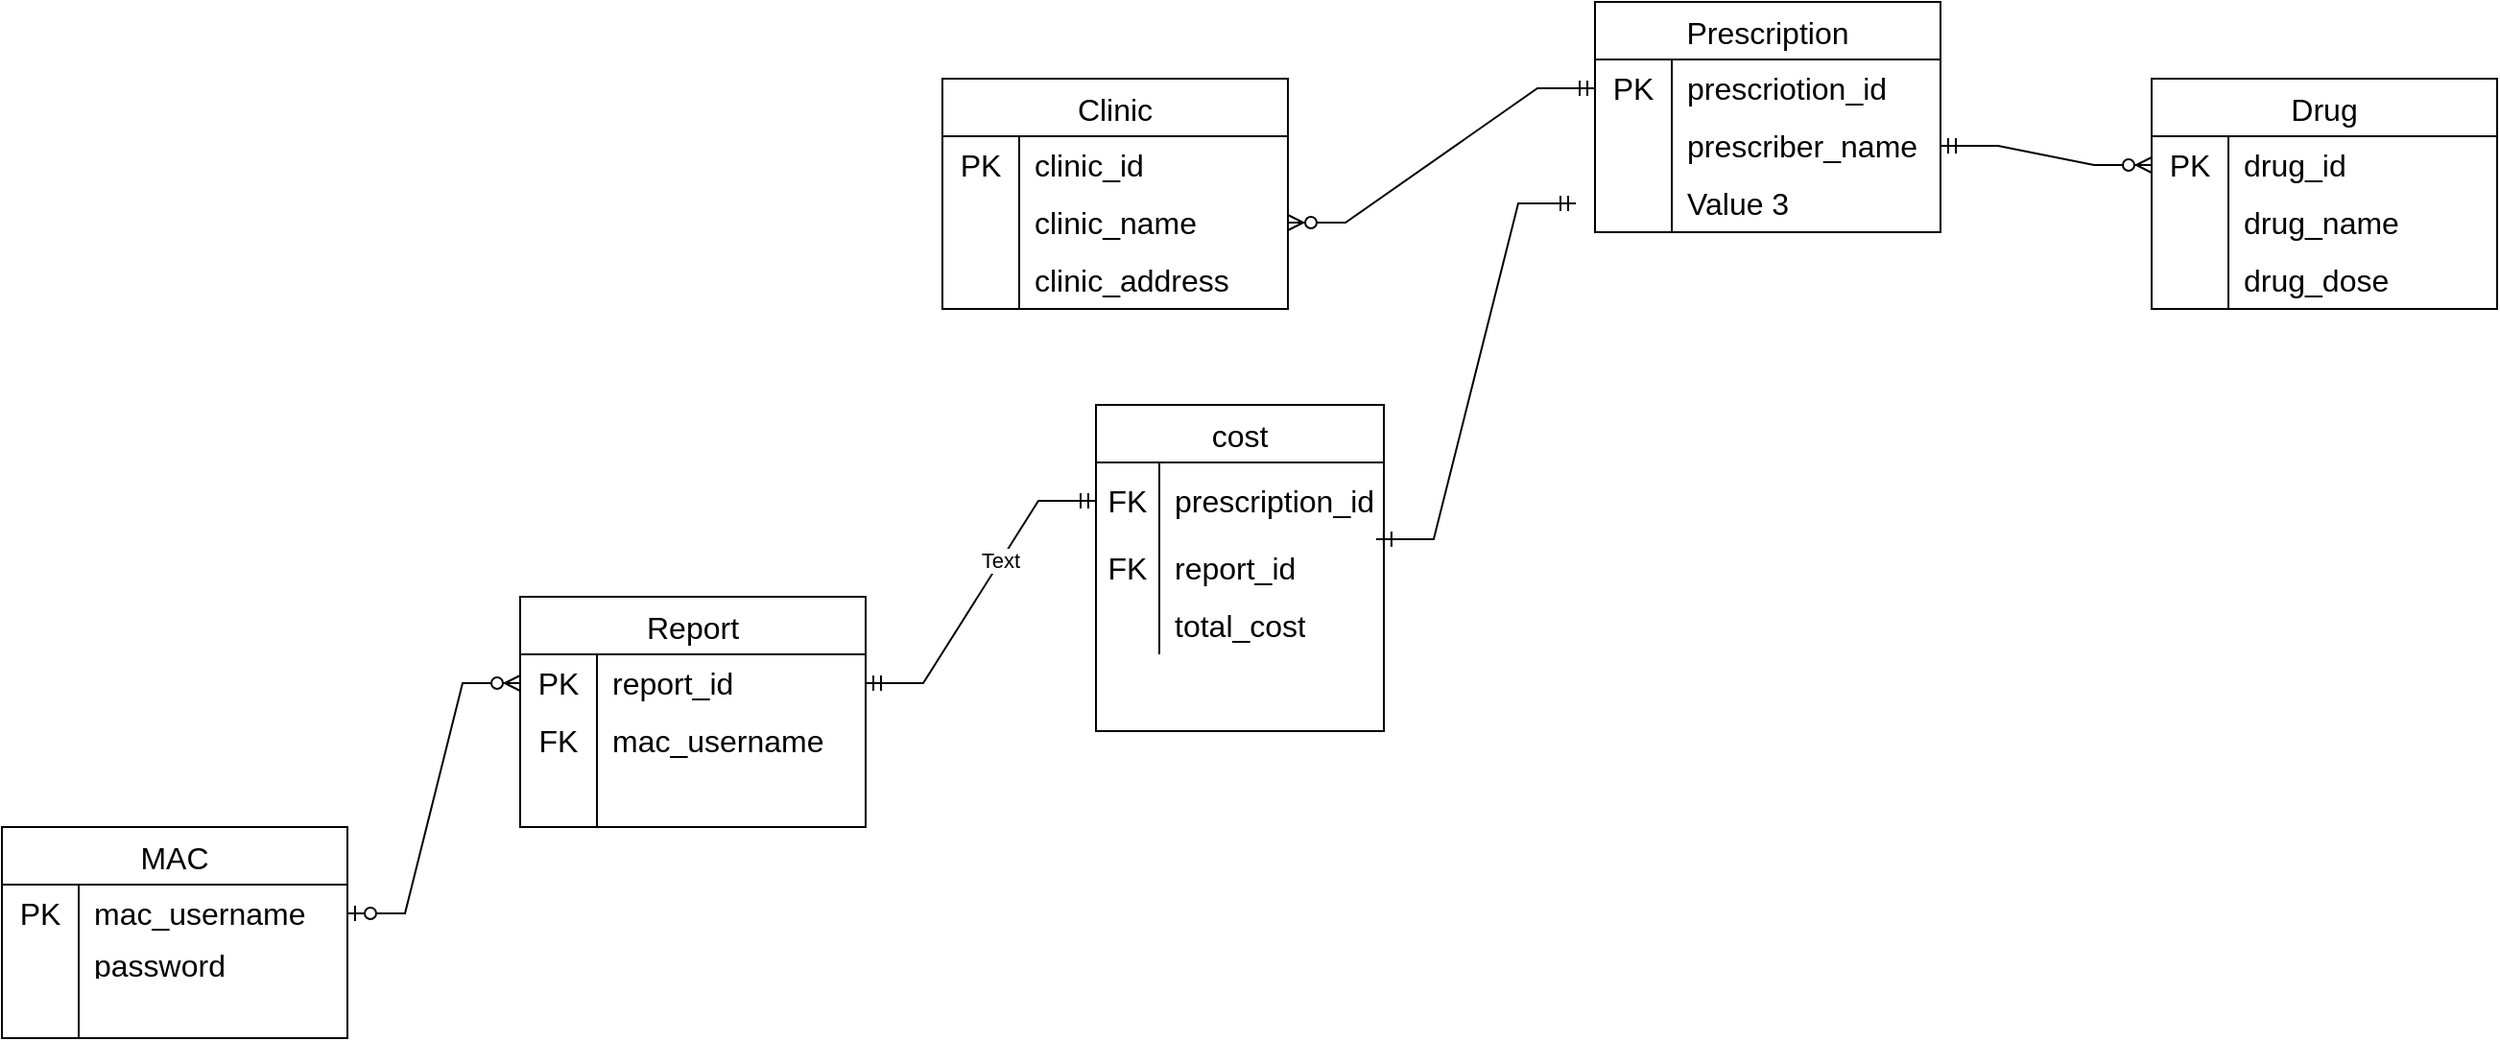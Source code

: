<mxfile version="21.6.9" type="github">
  <diagram name="Page-1" id="TGU5VF88odxVw6meizL3">
    <mxGraphModel dx="2950" dy="1084" grid="1" gridSize="10" guides="1" tooltips="1" connect="1" arrows="1" fold="1" page="1" pageScale="1" pageWidth="850" pageHeight="1100" math="0" shadow="0">
      <root>
        <mxCell id="0" />
        <mxCell id="1" parent="0" />
        <mxCell id="j0plcb7G9ApuMpNmYa-s-8" value="" style="edgeStyle=entityRelationEdgeStyle;fontSize=12;html=1;endArrow=ERzeroToMany;startArrow=ERmandOne;rounded=0;exitX=0;exitY=0.5;exitDx=0;exitDy=0;entryX=1;entryY=0.5;entryDx=0;entryDy=0;" edge="1" parent="1" source="j0plcb7G9ApuMpNmYa-s-77" target="j0plcb7G9ApuMpNmYa-s-23">
          <mxGeometry width="100" height="100" relative="1" as="geometry">
            <mxPoint x="370" y="145" as="sourcePoint" />
            <mxPoint x="200" y="200.0" as="targetPoint" />
            <Array as="points">
              <mxPoint x="100" y="50" />
              <mxPoint x="200" y="200" />
            </Array>
          </mxGeometry>
        </mxCell>
        <mxCell id="j0plcb7G9ApuMpNmYa-s-10" value="" style="edgeStyle=entityRelationEdgeStyle;fontSize=12;html=1;endArrow=ERzeroToMany;startArrow=ERmandOne;rounded=0;exitX=1;exitY=0.5;exitDx=0;exitDy=0;entryX=0;entryY=0.5;entryDx=0;entryDy=0;" edge="1" parent="1" source="j0plcb7G9ApuMpNmYa-s-80" target="j0plcb7G9ApuMpNmYa-s-30">
          <mxGeometry width="100" height="100" relative="1" as="geometry">
            <mxPoint x="478.02" y="162.78" as="sourcePoint" />
            <mxPoint x="650" y="190.0" as="targetPoint" />
            <Array as="points">
              <mxPoint x="390" y="77.5" />
              <mxPoint x="490" y="227.5" />
            </Array>
          </mxGeometry>
        </mxCell>
        <mxCell id="j0plcb7G9ApuMpNmYa-s-13" value="" style="edgeStyle=entityRelationEdgeStyle;fontSize=12;html=1;endArrow=ERmandOne;startArrow=ERmandOne;rounded=0;exitX=0.973;exitY=0;exitDx=0;exitDy=0;exitPerimeter=0;" edge="1" parent="1" source="j0plcb7G9ApuMpNmYa-s-44">
          <mxGeometry width="100" height="100" relative="1" as="geometry">
            <mxPoint x="510" y="350" as="sourcePoint" />
            <mxPoint x="350" y="215" as="targetPoint" />
          </mxGeometry>
        </mxCell>
        <mxCell id="j0plcb7G9ApuMpNmYa-s-14" value="" style="edgeStyle=entityRelationEdgeStyle;fontSize=12;html=1;endArrow=ERmandOne;startArrow=ERmandOne;rounded=0;entryX=0;entryY=0.5;entryDx=0;entryDy=0;exitX=1;exitY=0.5;exitDx=0;exitDy=0;" edge="1" parent="1" source="j0plcb7G9ApuMpNmYa-s-54" target="j0plcb7G9ApuMpNmYa-s-41">
          <mxGeometry width="100" height="100" relative="1" as="geometry">
            <mxPoint x="230" y="515" as="sourcePoint" />
            <mxPoint x="356.4" y="372.44" as="targetPoint" />
          </mxGeometry>
        </mxCell>
        <mxCell id="j0plcb7G9ApuMpNmYa-s-52" value="Text" style="edgeLabel;html=1;align=center;verticalAlign=middle;resizable=0;points=[];" vertex="1" connectable="0" parent="j0plcb7G9ApuMpNmYa-s-14">
          <mxGeometry x="0.227" y="1" relative="1" as="geometry">
            <mxPoint as="offset" />
          </mxGeometry>
        </mxCell>
        <mxCell id="j0plcb7G9ApuMpNmYa-s-19" value="Clinic" style="shape=table;startSize=30;container=1;collapsible=0;childLayout=tableLayout;fixedRows=1;rowLines=0;fontStyle=0;strokeColor=default;fontSize=16;" vertex="1" parent="1">
          <mxGeometry x="20" y="150" width="180" height="120" as="geometry" />
        </mxCell>
        <mxCell id="j0plcb7G9ApuMpNmYa-s-20" value="" style="shape=tableRow;horizontal=0;startSize=0;swimlaneHead=0;swimlaneBody=0;top=0;left=0;bottom=0;right=0;collapsible=0;dropTarget=0;fillColor=none;points=[[0,0.5],[1,0.5]];portConstraint=eastwest;strokeColor=inherit;fontSize=16;" vertex="1" parent="j0plcb7G9ApuMpNmYa-s-19">
          <mxGeometry y="30" width="180" height="30" as="geometry" />
        </mxCell>
        <mxCell id="j0plcb7G9ApuMpNmYa-s-21" value="PK" style="shape=partialRectangle;html=1;whiteSpace=wrap;connectable=0;fillColor=none;top=0;left=0;bottom=0;right=0;overflow=hidden;pointerEvents=1;strokeColor=inherit;fontSize=16;" vertex="1" parent="j0plcb7G9ApuMpNmYa-s-20">
          <mxGeometry width="40" height="30" as="geometry">
            <mxRectangle width="40" height="30" as="alternateBounds" />
          </mxGeometry>
        </mxCell>
        <mxCell id="j0plcb7G9ApuMpNmYa-s-22" value="clinic_id" style="shape=partialRectangle;html=1;whiteSpace=wrap;connectable=0;fillColor=none;top=0;left=0;bottom=0;right=0;align=left;spacingLeft=6;overflow=hidden;strokeColor=inherit;fontSize=16;" vertex="1" parent="j0plcb7G9ApuMpNmYa-s-20">
          <mxGeometry x="40" width="140" height="30" as="geometry">
            <mxRectangle width="140" height="30" as="alternateBounds" />
          </mxGeometry>
        </mxCell>
        <mxCell id="j0plcb7G9ApuMpNmYa-s-23" value="" style="shape=tableRow;horizontal=0;startSize=0;swimlaneHead=0;swimlaneBody=0;top=0;left=0;bottom=0;right=0;collapsible=0;dropTarget=0;fillColor=none;points=[[0,0.5],[1,0.5]];portConstraint=eastwest;strokeColor=inherit;fontSize=16;" vertex="1" parent="j0plcb7G9ApuMpNmYa-s-19">
          <mxGeometry y="60" width="180" height="30" as="geometry" />
        </mxCell>
        <mxCell id="j0plcb7G9ApuMpNmYa-s-24" value="" style="shape=partialRectangle;html=1;whiteSpace=wrap;connectable=0;fillColor=none;top=0;left=0;bottom=0;right=0;overflow=hidden;strokeColor=inherit;fontSize=16;" vertex="1" parent="j0plcb7G9ApuMpNmYa-s-23">
          <mxGeometry width="40" height="30" as="geometry">
            <mxRectangle width="40" height="30" as="alternateBounds" />
          </mxGeometry>
        </mxCell>
        <mxCell id="j0plcb7G9ApuMpNmYa-s-25" value="clinic_name" style="shape=partialRectangle;html=1;whiteSpace=wrap;connectable=0;fillColor=none;top=0;left=0;bottom=0;right=0;align=left;spacingLeft=6;overflow=hidden;strokeColor=inherit;fontSize=16;" vertex="1" parent="j0plcb7G9ApuMpNmYa-s-23">
          <mxGeometry x="40" width="140" height="30" as="geometry">
            <mxRectangle width="140" height="30" as="alternateBounds" />
          </mxGeometry>
        </mxCell>
        <mxCell id="j0plcb7G9ApuMpNmYa-s-26" value="" style="shape=tableRow;horizontal=0;startSize=0;swimlaneHead=0;swimlaneBody=0;top=0;left=0;bottom=0;right=0;collapsible=0;dropTarget=0;fillColor=none;points=[[0,0.5],[1,0.5]];portConstraint=eastwest;strokeColor=inherit;fontSize=16;" vertex="1" parent="j0plcb7G9ApuMpNmYa-s-19">
          <mxGeometry y="90" width="180" height="30" as="geometry" />
        </mxCell>
        <mxCell id="j0plcb7G9ApuMpNmYa-s-27" value="" style="shape=partialRectangle;html=1;whiteSpace=wrap;connectable=0;fillColor=none;top=0;left=0;bottom=0;right=0;overflow=hidden;strokeColor=inherit;fontSize=16;" vertex="1" parent="j0plcb7G9ApuMpNmYa-s-26">
          <mxGeometry width="40" height="30" as="geometry">
            <mxRectangle width="40" height="30" as="alternateBounds" />
          </mxGeometry>
        </mxCell>
        <mxCell id="j0plcb7G9ApuMpNmYa-s-28" value="clinic_address" style="shape=partialRectangle;html=1;whiteSpace=wrap;connectable=0;fillColor=none;top=0;left=0;bottom=0;right=0;align=left;spacingLeft=6;overflow=hidden;strokeColor=inherit;fontSize=16;" vertex="1" parent="j0plcb7G9ApuMpNmYa-s-26">
          <mxGeometry x="40" width="140" height="30" as="geometry">
            <mxRectangle width="140" height="30" as="alternateBounds" />
          </mxGeometry>
        </mxCell>
        <mxCell id="j0plcb7G9ApuMpNmYa-s-29" value="Drug" style="shape=table;startSize=30;container=1;collapsible=0;childLayout=tableLayout;fixedRows=1;rowLines=0;fontStyle=0;strokeColor=default;fontSize=16;" vertex="1" parent="1">
          <mxGeometry x="650" y="150" width="180" height="120" as="geometry" />
        </mxCell>
        <mxCell id="j0plcb7G9ApuMpNmYa-s-30" value="" style="shape=tableRow;horizontal=0;startSize=0;swimlaneHead=0;swimlaneBody=0;top=0;left=0;bottom=0;right=0;collapsible=0;dropTarget=0;fillColor=none;points=[[0,0.5],[1,0.5]];portConstraint=eastwest;strokeColor=inherit;fontSize=16;" vertex="1" parent="j0plcb7G9ApuMpNmYa-s-29">
          <mxGeometry y="30" width="180" height="30" as="geometry" />
        </mxCell>
        <mxCell id="j0plcb7G9ApuMpNmYa-s-31" value="PK" style="shape=partialRectangle;html=1;whiteSpace=wrap;connectable=0;fillColor=none;top=0;left=0;bottom=0;right=0;overflow=hidden;pointerEvents=1;strokeColor=inherit;fontSize=16;" vertex="1" parent="j0plcb7G9ApuMpNmYa-s-30">
          <mxGeometry width="40" height="30" as="geometry">
            <mxRectangle width="40" height="30" as="alternateBounds" />
          </mxGeometry>
        </mxCell>
        <mxCell id="j0plcb7G9ApuMpNmYa-s-32" value="drug_id" style="shape=partialRectangle;html=1;whiteSpace=wrap;connectable=0;fillColor=none;top=0;left=0;bottom=0;right=0;align=left;spacingLeft=6;overflow=hidden;strokeColor=inherit;fontSize=16;" vertex="1" parent="j0plcb7G9ApuMpNmYa-s-30">
          <mxGeometry x="40" width="140" height="30" as="geometry">
            <mxRectangle width="140" height="30" as="alternateBounds" />
          </mxGeometry>
        </mxCell>
        <mxCell id="j0plcb7G9ApuMpNmYa-s-33" value="" style="shape=tableRow;horizontal=0;startSize=0;swimlaneHead=0;swimlaneBody=0;top=0;left=0;bottom=0;right=0;collapsible=0;dropTarget=0;fillColor=none;points=[[0,0.5],[1,0.5]];portConstraint=eastwest;strokeColor=inherit;fontSize=16;" vertex="1" parent="j0plcb7G9ApuMpNmYa-s-29">
          <mxGeometry y="60" width="180" height="30" as="geometry" />
        </mxCell>
        <mxCell id="j0plcb7G9ApuMpNmYa-s-34" value="" style="shape=partialRectangle;html=1;whiteSpace=wrap;connectable=0;fillColor=none;top=0;left=0;bottom=0;right=0;overflow=hidden;strokeColor=inherit;fontSize=16;" vertex="1" parent="j0plcb7G9ApuMpNmYa-s-33">
          <mxGeometry width="40" height="30" as="geometry">
            <mxRectangle width="40" height="30" as="alternateBounds" />
          </mxGeometry>
        </mxCell>
        <mxCell id="j0plcb7G9ApuMpNmYa-s-35" value="drug_name" style="shape=partialRectangle;html=1;whiteSpace=wrap;connectable=0;fillColor=none;top=0;left=0;bottom=0;right=0;align=left;spacingLeft=6;overflow=hidden;strokeColor=inherit;fontSize=16;" vertex="1" parent="j0plcb7G9ApuMpNmYa-s-33">
          <mxGeometry x="40" width="140" height="30" as="geometry">
            <mxRectangle width="140" height="30" as="alternateBounds" />
          </mxGeometry>
        </mxCell>
        <mxCell id="j0plcb7G9ApuMpNmYa-s-36" value="" style="shape=tableRow;horizontal=0;startSize=0;swimlaneHead=0;swimlaneBody=0;top=0;left=0;bottom=0;right=0;collapsible=0;dropTarget=0;fillColor=none;points=[[0,0.5],[1,0.5]];portConstraint=eastwest;strokeColor=inherit;fontSize=16;" vertex="1" parent="j0plcb7G9ApuMpNmYa-s-29">
          <mxGeometry y="90" width="180" height="30" as="geometry" />
        </mxCell>
        <mxCell id="j0plcb7G9ApuMpNmYa-s-37" value="" style="shape=partialRectangle;html=1;whiteSpace=wrap;connectable=0;fillColor=none;top=0;left=0;bottom=0;right=0;overflow=hidden;strokeColor=inherit;fontSize=16;" vertex="1" parent="j0plcb7G9ApuMpNmYa-s-36">
          <mxGeometry width="40" height="30" as="geometry">
            <mxRectangle width="40" height="30" as="alternateBounds" />
          </mxGeometry>
        </mxCell>
        <mxCell id="j0plcb7G9ApuMpNmYa-s-38" value="drug_dose" style="shape=partialRectangle;html=1;whiteSpace=wrap;connectable=0;fillColor=none;top=0;left=0;bottom=0;right=0;align=left;spacingLeft=6;overflow=hidden;strokeColor=inherit;fontSize=16;" vertex="1" parent="j0plcb7G9ApuMpNmYa-s-36">
          <mxGeometry x="40" width="140" height="30" as="geometry">
            <mxRectangle width="140" height="30" as="alternateBounds" />
          </mxGeometry>
        </mxCell>
        <mxCell id="j0plcb7G9ApuMpNmYa-s-40" value="cost" style="shape=table;startSize=30;container=1;collapsible=0;childLayout=tableLayout;fixedRows=1;rowLines=0;fontStyle=0;strokeColor=default;fontSize=16;" vertex="1" parent="1">
          <mxGeometry x="100" y="320" width="150" height="170" as="geometry" />
        </mxCell>
        <mxCell id="j0plcb7G9ApuMpNmYa-s-41" value="" style="shape=tableRow;horizontal=0;startSize=0;swimlaneHead=0;swimlaneBody=0;top=0;left=0;bottom=0;right=0;collapsible=0;dropTarget=0;fillColor=none;points=[[0,0.5],[1,0.5]];portConstraint=eastwest;strokeColor=inherit;fontSize=16;" vertex="1" parent="j0plcb7G9ApuMpNmYa-s-40">
          <mxGeometry y="30" width="150" height="40" as="geometry" />
        </mxCell>
        <mxCell id="j0plcb7G9ApuMpNmYa-s-42" value="FK" style="shape=partialRectangle;html=1;whiteSpace=wrap;connectable=0;fillColor=none;top=0;left=0;bottom=0;right=0;overflow=hidden;pointerEvents=1;strokeColor=inherit;fontSize=16;" vertex="1" parent="j0plcb7G9ApuMpNmYa-s-41">
          <mxGeometry width="33" height="40" as="geometry">
            <mxRectangle width="33" height="40" as="alternateBounds" />
          </mxGeometry>
        </mxCell>
        <mxCell id="j0plcb7G9ApuMpNmYa-s-43" value="prescription_id" style="shape=partialRectangle;html=1;whiteSpace=wrap;connectable=0;fillColor=none;top=0;left=0;bottom=0;right=0;align=left;spacingLeft=6;overflow=hidden;strokeColor=inherit;fontSize=16;" vertex="1" parent="j0plcb7G9ApuMpNmYa-s-41">
          <mxGeometry x="33" width="117" height="40" as="geometry">
            <mxRectangle width="117" height="40" as="alternateBounds" />
          </mxGeometry>
        </mxCell>
        <mxCell id="j0plcb7G9ApuMpNmYa-s-44" value="" style="shape=tableRow;horizontal=0;startSize=0;swimlaneHead=0;swimlaneBody=0;top=0;left=0;bottom=0;right=0;collapsible=0;dropTarget=0;fillColor=none;points=[[0,0.5],[1,0.5]];portConstraint=eastwest;strokeColor=inherit;fontSize=16;" vertex="1" parent="j0plcb7G9ApuMpNmYa-s-40">
          <mxGeometry y="70" width="150" height="30" as="geometry" />
        </mxCell>
        <mxCell id="j0plcb7G9ApuMpNmYa-s-45" value="FK" style="shape=partialRectangle;html=1;whiteSpace=wrap;connectable=0;fillColor=none;top=0;left=0;bottom=0;right=0;overflow=hidden;strokeColor=inherit;fontSize=16;" vertex="1" parent="j0plcb7G9ApuMpNmYa-s-44">
          <mxGeometry width="33" height="30" as="geometry">
            <mxRectangle width="33" height="30" as="alternateBounds" />
          </mxGeometry>
        </mxCell>
        <mxCell id="j0plcb7G9ApuMpNmYa-s-46" value="report_id" style="shape=partialRectangle;html=1;whiteSpace=wrap;connectable=0;fillColor=none;top=0;left=0;bottom=0;right=0;align=left;spacingLeft=6;overflow=hidden;strokeColor=inherit;fontSize=16;" vertex="1" parent="j0plcb7G9ApuMpNmYa-s-44">
          <mxGeometry x="33" width="117" height="30" as="geometry">
            <mxRectangle width="117" height="30" as="alternateBounds" />
          </mxGeometry>
        </mxCell>
        <mxCell id="j0plcb7G9ApuMpNmYa-s-47" value="" style="shape=tableRow;horizontal=0;startSize=0;swimlaneHead=0;swimlaneBody=0;top=0;left=0;bottom=0;right=0;collapsible=0;dropTarget=0;fillColor=none;points=[[0,0.5],[1,0.5]];portConstraint=eastwest;strokeColor=inherit;fontSize=16;" vertex="1" parent="j0plcb7G9ApuMpNmYa-s-40">
          <mxGeometry y="100" width="150" height="30" as="geometry" />
        </mxCell>
        <mxCell id="j0plcb7G9ApuMpNmYa-s-48" value="" style="shape=partialRectangle;html=1;whiteSpace=wrap;connectable=0;fillColor=none;top=0;left=0;bottom=0;right=0;overflow=hidden;strokeColor=inherit;fontSize=16;" vertex="1" parent="j0plcb7G9ApuMpNmYa-s-47">
          <mxGeometry width="33" height="30" as="geometry">
            <mxRectangle width="33" height="30" as="alternateBounds" />
          </mxGeometry>
        </mxCell>
        <mxCell id="j0plcb7G9ApuMpNmYa-s-49" value="total_cost" style="shape=partialRectangle;html=1;whiteSpace=wrap;connectable=0;fillColor=none;top=0;left=0;bottom=0;right=0;align=left;spacingLeft=6;overflow=hidden;strokeColor=inherit;fontSize=16;" vertex="1" parent="j0plcb7G9ApuMpNmYa-s-47">
          <mxGeometry x="33" width="117" height="30" as="geometry">
            <mxRectangle width="117" height="30" as="alternateBounds" />
          </mxGeometry>
        </mxCell>
        <mxCell id="j0plcb7G9ApuMpNmYa-s-53" value="Report" style="shape=table;startSize=30;container=1;collapsible=0;childLayout=tableLayout;fixedRows=1;rowLines=0;fontStyle=0;strokeColor=default;fontSize=16;" vertex="1" parent="1">
          <mxGeometry x="-200" y="420" width="180" height="120" as="geometry" />
        </mxCell>
        <mxCell id="j0plcb7G9ApuMpNmYa-s-54" value="" style="shape=tableRow;horizontal=0;startSize=0;swimlaneHead=0;swimlaneBody=0;top=0;left=0;bottom=0;right=0;collapsible=0;dropTarget=0;fillColor=none;points=[[0,0.5],[1,0.5]];portConstraint=eastwest;strokeColor=inherit;fontSize=16;" vertex="1" parent="j0plcb7G9ApuMpNmYa-s-53">
          <mxGeometry y="30" width="180" height="30" as="geometry" />
        </mxCell>
        <mxCell id="j0plcb7G9ApuMpNmYa-s-55" value="PK" style="shape=partialRectangle;html=1;whiteSpace=wrap;connectable=0;fillColor=none;top=0;left=0;bottom=0;right=0;overflow=hidden;pointerEvents=1;strokeColor=inherit;fontSize=16;" vertex="1" parent="j0plcb7G9ApuMpNmYa-s-54">
          <mxGeometry width="40" height="30" as="geometry">
            <mxRectangle width="40" height="30" as="alternateBounds" />
          </mxGeometry>
        </mxCell>
        <mxCell id="j0plcb7G9ApuMpNmYa-s-56" value="report_id" style="shape=partialRectangle;html=1;whiteSpace=wrap;connectable=0;fillColor=none;top=0;left=0;bottom=0;right=0;align=left;spacingLeft=6;overflow=hidden;strokeColor=inherit;fontSize=16;" vertex="1" parent="j0plcb7G9ApuMpNmYa-s-54">
          <mxGeometry x="40" width="140" height="30" as="geometry">
            <mxRectangle width="140" height="30" as="alternateBounds" />
          </mxGeometry>
        </mxCell>
        <mxCell id="j0plcb7G9ApuMpNmYa-s-57" value="" style="shape=tableRow;horizontal=0;startSize=0;swimlaneHead=0;swimlaneBody=0;top=0;left=0;bottom=0;right=0;collapsible=0;dropTarget=0;fillColor=none;points=[[0,0.5],[1,0.5]];portConstraint=eastwest;strokeColor=inherit;fontSize=16;" vertex="1" parent="j0plcb7G9ApuMpNmYa-s-53">
          <mxGeometry y="60" width="180" height="30" as="geometry" />
        </mxCell>
        <mxCell id="j0plcb7G9ApuMpNmYa-s-58" value="FK" style="shape=partialRectangle;html=1;whiteSpace=wrap;connectable=0;fillColor=none;top=0;left=0;bottom=0;right=0;overflow=hidden;strokeColor=inherit;fontSize=16;" vertex="1" parent="j0plcb7G9ApuMpNmYa-s-57">
          <mxGeometry width="40" height="30" as="geometry">
            <mxRectangle width="40" height="30" as="alternateBounds" />
          </mxGeometry>
        </mxCell>
        <mxCell id="j0plcb7G9ApuMpNmYa-s-59" value="mac_username" style="shape=partialRectangle;html=1;whiteSpace=wrap;connectable=0;fillColor=none;top=0;left=0;bottom=0;right=0;align=left;spacingLeft=6;overflow=hidden;strokeColor=inherit;fontSize=16;" vertex="1" parent="j0plcb7G9ApuMpNmYa-s-57">
          <mxGeometry x="40" width="140" height="30" as="geometry">
            <mxRectangle width="140" height="30" as="alternateBounds" />
          </mxGeometry>
        </mxCell>
        <mxCell id="j0plcb7G9ApuMpNmYa-s-60" value="" style="shape=tableRow;horizontal=0;startSize=0;swimlaneHead=0;swimlaneBody=0;top=0;left=0;bottom=0;right=0;collapsible=0;dropTarget=0;fillColor=none;points=[[0,0.5],[1,0.5]];portConstraint=eastwest;strokeColor=inherit;fontSize=16;" vertex="1" parent="j0plcb7G9ApuMpNmYa-s-53">
          <mxGeometry y="90" width="180" height="30" as="geometry" />
        </mxCell>
        <mxCell id="j0plcb7G9ApuMpNmYa-s-61" value="" style="shape=partialRectangle;html=1;whiteSpace=wrap;connectable=0;fillColor=none;top=0;left=0;bottom=0;right=0;overflow=hidden;strokeColor=inherit;fontSize=16;" vertex="1" parent="j0plcb7G9ApuMpNmYa-s-60">
          <mxGeometry width="40" height="30" as="geometry">
            <mxRectangle width="40" height="30" as="alternateBounds" />
          </mxGeometry>
        </mxCell>
        <mxCell id="j0plcb7G9ApuMpNmYa-s-62" value="" style="shape=partialRectangle;html=1;whiteSpace=wrap;connectable=0;fillColor=none;top=0;left=0;bottom=0;right=0;align=left;spacingLeft=6;overflow=hidden;strokeColor=inherit;fontSize=16;" vertex="1" parent="j0plcb7G9ApuMpNmYa-s-60">
          <mxGeometry x="40" width="140" height="30" as="geometry">
            <mxRectangle width="140" height="30" as="alternateBounds" />
          </mxGeometry>
        </mxCell>
        <mxCell id="j0plcb7G9ApuMpNmYa-s-63" value="MAC" style="shape=table;startSize=30;container=1;collapsible=0;childLayout=tableLayout;fixedRows=1;rowLines=0;fontStyle=0;strokeColor=default;fontSize=16;" vertex="1" parent="1">
          <mxGeometry x="-470" y="540" width="180" height="110" as="geometry" />
        </mxCell>
        <mxCell id="j0plcb7G9ApuMpNmYa-s-64" value="" style="shape=tableRow;horizontal=0;startSize=0;swimlaneHead=0;swimlaneBody=0;top=0;left=0;bottom=0;right=0;collapsible=0;dropTarget=0;fillColor=none;points=[[0,0.5],[1,0.5]];portConstraint=eastwest;strokeColor=inherit;fontSize=16;" vertex="1" parent="j0plcb7G9ApuMpNmYa-s-63">
          <mxGeometry y="30" width="180" height="30" as="geometry" />
        </mxCell>
        <mxCell id="j0plcb7G9ApuMpNmYa-s-65" value="PK" style="shape=partialRectangle;html=1;whiteSpace=wrap;connectable=0;fillColor=none;top=0;left=0;bottom=0;right=0;overflow=hidden;pointerEvents=1;strokeColor=inherit;fontSize=16;" vertex="1" parent="j0plcb7G9ApuMpNmYa-s-64">
          <mxGeometry width="40" height="30" as="geometry">
            <mxRectangle width="40" height="30" as="alternateBounds" />
          </mxGeometry>
        </mxCell>
        <mxCell id="j0plcb7G9ApuMpNmYa-s-66" value="mac_username" style="shape=partialRectangle;html=1;whiteSpace=wrap;connectable=0;fillColor=none;top=0;left=0;bottom=0;right=0;align=left;spacingLeft=6;overflow=hidden;strokeColor=inherit;fontSize=16;" vertex="1" parent="j0plcb7G9ApuMpNmYa-s-64">
          <mxGeometry x="40" width="140" height="30" as="geometry">
            <mxRectangle width="140" height="30" as="alternateBounds" />
          </mxGeometry>
        </mxCell>
        <mxCell id="j0plcb7G9ApuMpNmYa-s-67" value="" style="shape=tableRow;horizontal=0;startSize=0;swimlaneHead=0;swimlaneBody=0;top=0;left=0;bottom=0;right=0;collapsible=0;dropTarget=0;fillColor=none;points=[[0,0.5],[1,0.5]];portConstraint=eastwest;strokeColor=inherit;fontSize=16;" vertex="1" parent="j0plcb7G9ApuMpNmYa-s-63">
          <mxGeometry y="60" width="180" height="20" as="geometry" />
        </mxCell>
        <mxCell id="j0plcb7G9ApuMpNmYa-s-68" value="" style="shape=partialRectangle;html=1;whiteSpace=wrap;connectable=0;fillColor=none;top=0;left=0;bottom=0;right=0;overflow=hidden;strokeColor=inherit;fontSize=16;" vertex="1" parent="j0plcb7G9ApuMpNmYa-s-67">
          <mxGeometry width="40" height="20" as="geometry">
            <mxRectangle width="40" height="20" as="alternateBounds" />
          </mxGeometry>
        </mxCell>
        <mxCell id="j0plcb7G9ApuMpNmYa-s-69" value="password" style="shape=partialRectangle;html=1;whiteSpace=wrap;connectable=0;fillColor=none;top=0;left=0;bottom=0;right=0;align=left;spacingLeft=6;overflow=hidden;strokeColor=inherit;fontSize=16;" vertex="1" parent="j0plcb7G9ApuMpNmYa-s-67">
          <mxGeometry x="40" width="140" height="20" as="geometry">
            <mxRectangle width="140" height="20" as="alternateBounds" />
          </mxGeometry>
        </mxCell>
        <mxCell id="j0plcb7G9ApuMpNmYa-s-70" value="" style="shape=tableRow;horizontal=0;startSize=0;swimlaneHead=0;swimlaneBody=0;top=0;left=0;bottom=0;right=0;collapsible=0;dropTarget=0;fillColor=none;points=[[0,0.5],[1,0.5]];portConstraint=eastwest;strokeColor=inherit;fontSize=16;" vertex="1" parent="j0plcb7G9ApuMpNmYa-s-63">
          <mxGeometry y="80" width="180" height="30" as="geometry" />
        </mxCell>
        <mxCell id="j0plcb7G9ApuMpNmYa-s-71" value="" style="shape=partialRectangle;html=1;whiteSpace=wrap;connectable=0;fillColor=none;top=0;left=0;bottom=0;right=0;overflow=hidden;strokeColor=inherit;fontSize=16;" vertex="1" parent="j0plcb7G9ApuMpNmYa-s-70">
          <mxGeometry width="40" height="30" as="geometry">
            <mxRectangle width="40" height="30" as="alternateBounds" />
          </mxGeometry>
        </mxCell>
        <mxCell id="j0plcb7G9ApuMpNmYa-s-72" value="" style="shape=partialRectangle;html=1;whiteSpace=wrap;connectable=0;fillColor=none;top=0;left=0;bottom=0;right=0;align=left;spacingLeft=6;overflow=hidden;strokeColor=inherit;fontSize=16;" vertex="1" parent="j0plcb7G9ApuMpNmYa-s-70">
          <mxGeometry x="40" width="140" height="30" as="geometry">
            <mxRectangle width="140" height="30" as="alternateBounds" />
          </mxGeometry>
        </mxCell>
        <mxCell id="j0plcb7G9ApuMpNmYa-s-75" value="" style="edgeStyle=entityRelationEdgeStyle;fontSize=12;html=1;endArrow=ERzeroToMany;startArrow=ERzeroToOne;rounded=0;exitX=1;exitY=0.5;exitDx=0;exitDy=0;entryX=0;entryY=0.5;entryDx=0;entryDy=0;" edge="1" parent="1" source="j0plcb7G9ApuMpNmYa-s-64" target="j0plcb7G9ApuMpNmYa-s-54">
          <mxGeometry width="100" height="100" relative="1" as="geometry">
            <mxPoint x="-50" y="640" as="sourcePoint" />
            <mxPoint x="50" y="540" as="targetPoint" />
          </mxGeometry>
        </mxCell>
        <mxCell id="j0plcb7G9ApuMpNmYa-s-76" value="Prescription" style="shape=table;startSize=30;container=1;collapsible=0;childLayout=tableLayout;fixedRows=1;rowLines=0;fontStyle=0;strokeColor=default;fontSize=16;" vertex="1" parent="1">
          <mxGeometry x="360" y="110" width="180" height="120" as="geometry" />
        </mxCell>
        <mxCell id="j0plcb7G9ApuMpNmYa-s-77" value="" style="shape=tableRow;horizontal=0;startSize=0;swimlaneHead=0;swimlaneBody=0;top=0;left=0;bottom=0;right=0;collapsible=0;dropTarget=0;fillColor=none;points=[[0,0.5],[1,0.5]];portConstraint=eastwest;strokeColor=inherit;fontSize=16;" vertex="1" parent="j0plcb7G9ApuMpNmYa-s-76">
          <mxGeometry y="30" width="180" height="30" as="geometry" />
        </mxCell>
        <mxCell id="j0plcb7G9ApuMpNmYa-s-78" value="PK" style="shape=partialRectangle;html=1;whiteSpace=wrap;connectable=0;fillColor=none;top=0;left=0;bottom=0;right=0;overflow=hidden;pointerEvents=1;strokeColor=inherit;fontSize=16;" vertex="1" parent="j0plcb7G9ApuMpNmYa-s-77">
          <mxGeometry width="40" height="30" as="geometry">
            <mxRectangle width="40" height="30" as="alternateBounds" />
          </mxGeometry>
        </mxCell>
        <mxCell id="j0plcb7G9ApuMpNmYa-s-79" value="prescriotion_id" style="shape=partialRectangle;html=1;whiteSpace=wrap;connectable=0;fillColor=none;top=0;left=0;bottom=0;right=0;align=left;spacingLeft=6;overflow=hidden;strokeColor=inherit;fontSize=16;" vertex="1" parent="j0plcb7G9ApuMpNmYa-s-77">
          <mxGeometry x="40" width="140" height="30" as="geometry">
            <mxRectangle width="140" height="30" as="alternateBounds" />
          </mxGeometry>
        </mxCell>
        <mxCell id="j0plcb7G9ApuMpNmYa-s-80" value="" style="shape=tableRow;horizontal=0;startSize=0;swimlaneHead=0;swimlaneBody=0;top=0;left=0;bottom=0;right=0;collapsible=0;dropTarget=0;fillColor=none;points=[[0,0.5],[1,0.5]];portConstraint=eastwest;strokeColor=inherit;fontSize=16;" vertex="1" parent="j0plcb7G9ApuMpNmYa-s-76">
          <mxGeometry y="60" width="180" height="30" as="geometry" />
        </mxCell>
        <mxCell id="j0plcb7G9ApuMpNmYa-s-81" value="" style="shape=partialRectangle;html=1;whiteSpace=wrap;connectable=0;fillColor=none;top=0;left=0;bottom=0;right=0;overflow=hidden;strokeColor=inherit;fontSize=16;" vertex="1" parent="j0plcb7G9ApuMpNmYa-s-80">
          <mxGeometry width="40" height="30" as="geometry">
            <mxRectangle width="40" height="30" as="alternateBounds" />
          </mxGeometry>
        </mxCell>
        <mxCell id="j0plcb7G9ApuMpNmYa-s-82" value="prescriber_name" style="shape=partialRectangle;html=1;whiteSpace=wrap;connectable=0;fillColor=none;top=0;left=0;bottom=0;right=0;align=left;spacingLeft=6;overflow=hidden;strokeColor=inherit;fontSize=16;" vertex="1" parent="j0plcb7G9ApuMpNmYa-s-80">
          <mxGeometry x="40" width="140" height="30" as="geometry">
            <mxRectangle width="140" height="30" as="alternateBounds" />
          </mxGeometry>
        </mxCell>
        <mxCell id="j0plcb7G9ApuMpNmYa-s-83" value="" style="shape=tableRow;horizontal=0;startSize=0;swimlaneHead=0;swimlaneBody=0;top=0;left=0;bottom=0;right=0;collapsible=0;dropTarget=0;fillColor=none;points=[[0,0.5],[1,0.5]];portConstraint=eastwest;strokeColor=inherit;fontSize=16;" vertex="1" parent="j0plcb7G9ApuMpNmYa-s-76">
          <mxGeometry y="90" width="180" height="30" as="geometry" />
        </mxCell>
        <mxCell id="j0plcb7G9ApuMpNmYa-s-84" value="" style="shape=partialRectangle;html=1;whiteSpace=wrap;connectable=0;fillColor=none;top=0;left=0;bottom=0;right=0;overflow=hidden;strokeColor=inherit;fontSize=16;" vertex="1" parent="j0plcb7G9ApuMpNmYa-s-83">
          <mxGeometry width="40" height="30" as="geometry">
            <mxRectangle width="40" height="30" as="alternateBounds" />
          </mxGeometry>
        </mxCell>
        <mxCell id="j0plcb7G9ApuMpNmYa-s-85" value="Value 3" style="shape=partialRectangle;html=1;whiteSpace=wrap;connectable=0;fillColor=none;top=0;left=0;bottom=0;right=0;align=left;spacingLeft=6;overflow=hidden;strokeColor=inherit;fontSize=16;" vertex="1" parent="j0plcb7G9ApuMpNmYa-s-83">
          <mxGeometry x="40" width="140" height="30" as="geometry">
            <mxRectangle width="140" height="30" as="alternateBounds" />
          </mxGeometry>
        </mxCell>
      </root>
    </mxGraphModel>
  </diagram>
</mxfile>
